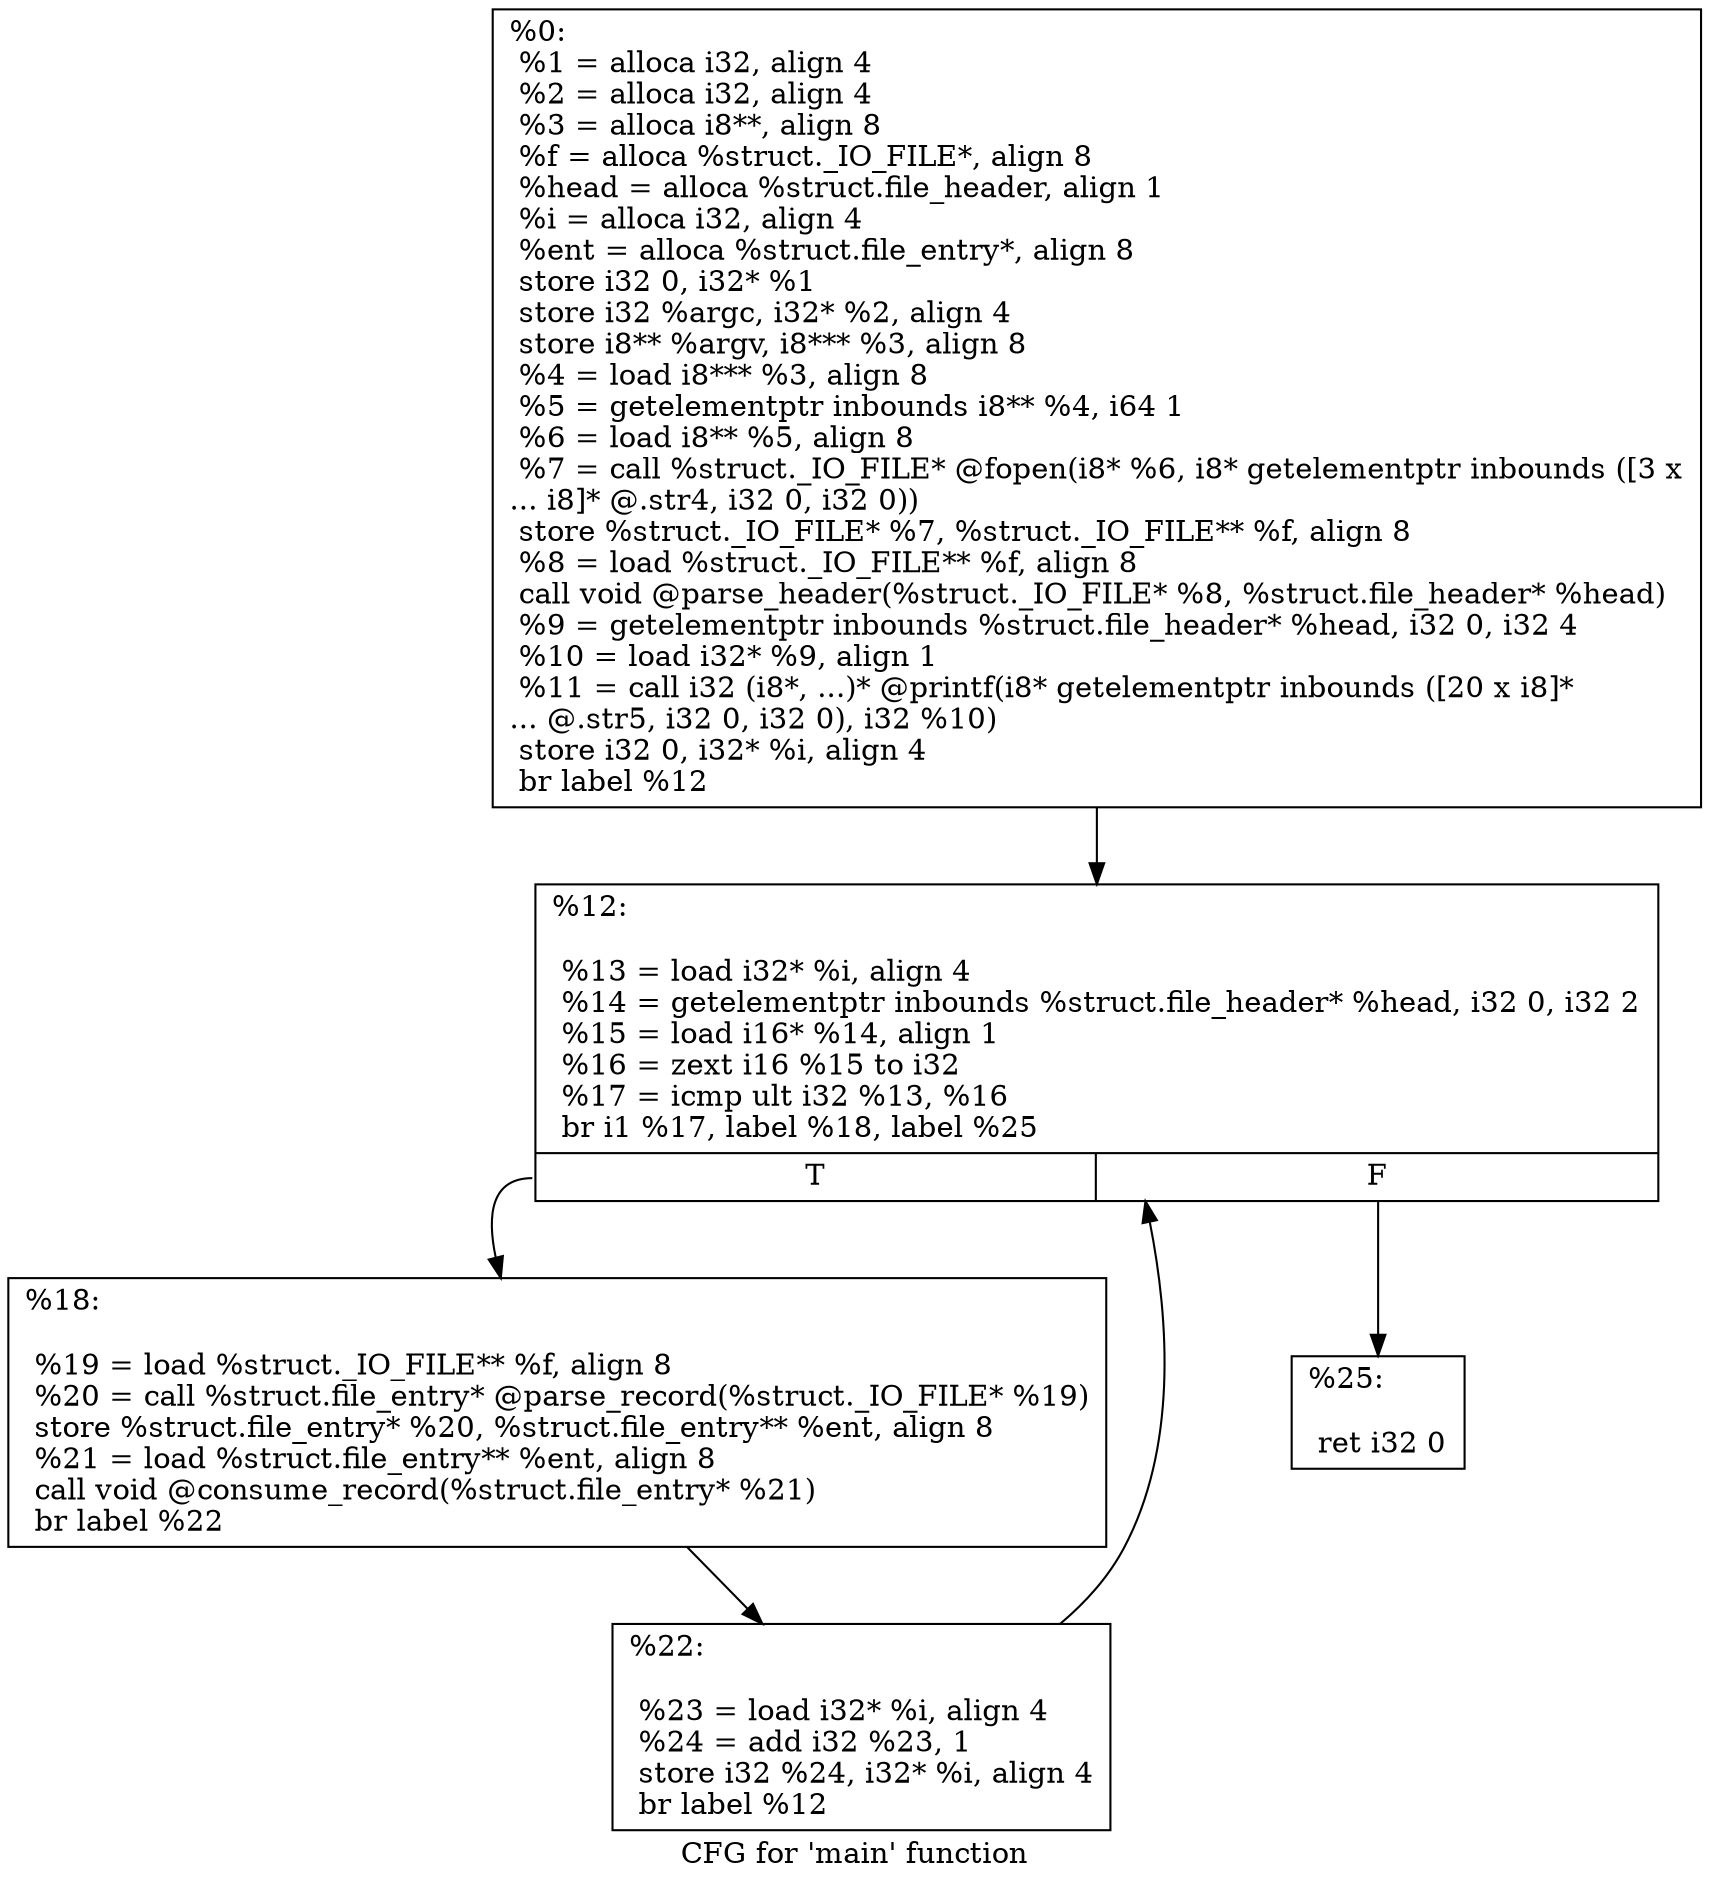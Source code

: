 digraph "CFG for 'main' function" {
	label="CFG for 'main' function";

	Node0x7608e0 [shape=record,label="{%0:\l  %1 = alloca i32, align 4\l  %2 = alloca i32, align 4\l  %3 = alloca i8**, align 8\l  %f = alloca %struct._IO_FILE*, align 8\l  %head = alloca %struct.file_header, align 1\l  %i = alloca i32, align 4\l  %ent = alloca %struct.file_entry*, align 8\l  store i32 0, i32* %1\l  store i32 %argc, i32* %2, align 4\l  store i8** %argv, i8*** %3, align 8\l  %4 = load i8*** %3, align 8\l  %5 = getelementptr inbounds i8** %4, i64 1\l  %6 = load i8** %5, align 8\l  %7 = call %struct._IO_FILE* @fopen(i8* %6, i8* getelementptr inbounds ([3 x\l... i8]* @.str4, i32 0, i32 0))\l  store %struct._IO_FILE* %7, %struct._IO_FILE** %f, align 8\l  %8 = load %struct._IO_FILE** %f, align 8\l  call void @parse_header(%struct._IO_FILE* %8, %struct.file_header* %head)\l  %9 = getelementptr inbounds %struct.file_header* %head, i32 0, i32 4\l  %10 = load i32* %9, align 1\l  %11 = call i32 (i8*, ...)* @printf(i8* getelementptr inbounds ([20 x i8]*\l... @.str5, i32 0, i32 0), i32 %10)\l  store i32 0, i32* %i, align 4\l  br label %12\l}"];
	Node0x7608e0 -> Node0x760940;
	Node0x760940 [shape=record,label="{%12:\l\l  %13 = load i32* %i, align 4\l  %14 = getelementptr inbounds %struct.file_header* %head, i32 0, i32 2\l  %15 = load i16* %14, align 1\l  %16 = zext i16 %15 to i32\l  %17 = icmp ult i32 %13, %16\l  br i1 %17, label %18, label %25\l|{<s0>T|<s1>F}}"];
	Node0x760940:s0 -> Node0x7609a0;
	Node0x760940:s1 -> Node0x760a60;
	Node0x7609a0 [shape=record,label="{%18:\l\l  %19 = load %struct._IO_FILE** %f, align 8\l  %20 = call %struct.file_entry* @parse_record(%struct._IO_FILE* %19)\l  store %struct.file_entry* %20, %struct.file_entry** %ent, align 8\l  %21 = load %struct.file_entry** %ent, align 8\l  call void @consume_record(%struct.file_entry* %21)\l  br label %22\l}"];
	Node0x7609a0 -> Node0x760a00;
	Node0x760a00 [shape=record,label="{%22:\l\l  %23 = load i32* %i, align 4\l  %24 = add i32 %23, 1\l  store i32 %24, i32* %i, align 4\l  br label %12\l}"];
	Node0x760a00 -> Node0x760940;
	Node0x760a60 [shape=record,label="{%25:\l\l  ret i32 0\l}"];
}
